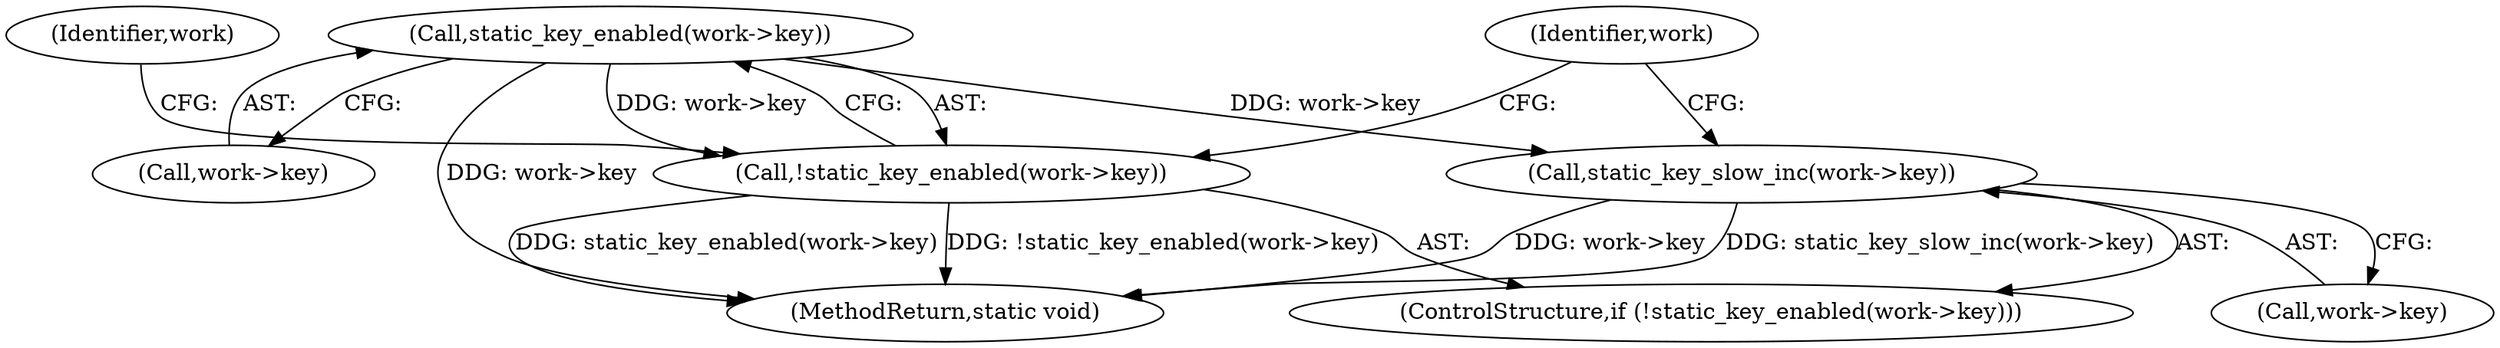 digraph "1_linux_3d4405226d27b3a215e4d03cfa51f536244e5de7_0@del" {
"1000105" [label="(Call,static_key_enabled(work->key))"];
"1000104" [label="(Call,!static_key_enabled(work->key))"];
"1000109" [label="(Call,static_key_slow_inc(work->key))"];
"1000115" [label="(MethodReturn,static void)"];
"1000105" [label="(Call,static_key_enabled(work->key))"];
"1000111" [label="(Identifier,work)"];
"1000106" [label="(Call,work->key)"];
"1000114" [label="(Identifier,work)"];
"1000103" [label="(ControlStructure,if (!static_key_enabled(work->key)))"];
"1000104" [label="(Call,!static_key_enabled(work->key))"];
"1000109" [label="(Call,static_key_slow_inc(work->key))"];
"1000110" [label="(Call,work->key)"];
"1000105" -> "1000104"  [label="AST: "];
"1000105" -> "1000106"  [label="CFG: "];
"1000106" -> "1000105"  [label="AST: "];
"1000104" -> "1000105"  [label="CFG: "];
"1000105" -> "1000115"  [label="DDG: work->key"];
"1000105" -> "1000104"  [label="DDG: work->key"];
"1000105" -> "1000109"  [label="DDG: work->key"];
"1000104" -> "1000103"  [label="AST: "];
"1000111" -> "1000104"  [label="CFG: "];
"1000114" -> "1000104"  [label="CFG: "];
"1000104" -> "1000115"  [label="DDG: !static_key_enabled(work->key)"];
"1000104" -> "1000115"  [label="DDG: static_key_enabled(work->key)"];
"1000109" -> "1000103"  [label="AST: "];
"1000109" -> "1000110"  [label="CFG: "];
"1000110" -> "1000109"  [label="AST: "];
"1000114" -> "1000109"  [label="CFG: "];
"1000109" -> "1000115"  [label="DDG: work->key"];
"1000109" -> "1000115"  [label="DDG: static_key_slow_inc(work->key)"];
}
